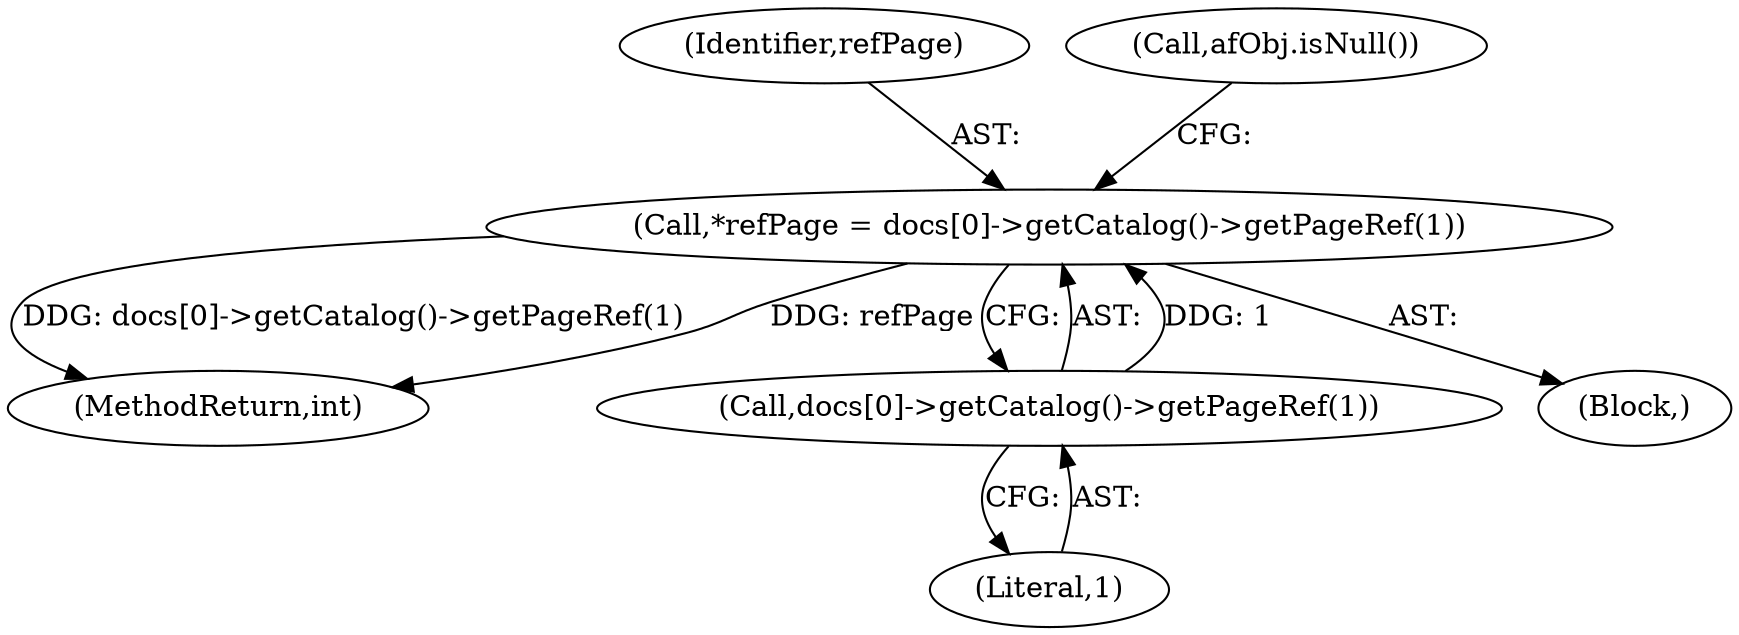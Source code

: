 digraph "0_poppler_5c9b08a875b07853be6c44e43ff5f7f059df666a@pointer" {
"1000346" [label="(Call,*refPage = docs[0]->getCatalog()->getPageRef(1))"];
"1000348" [label="(Call,docs[0]->getCatalog()->getPageRef(1))"];
"1001120" [label="(MethodReturn,int)"];
"1000349" [label="(Literal,1)"];
"1000347" [label="(Identifier,refPage)"];
"1000352" [label="(Call,afObj.isNull())"];
"1000348" [label="(Call,docs[0]->getCatalog()->getPageRef(1))"];
"1000346" [label="(Call,*refPage = docs[0]->getCatalog()->getPageRef(1))"];
"1000328" [label="(Block,)"];
"1000346" -> "1000328"  [label="AST: "];
"1000346" -> "1000348"  [label="CFG: "];
"1000347" -> "1000346"  [label="AST: "];
"1000348" -> "1000346"  [label="AST: "];
"1000352" -> "1000346"  [label="CFG: "];
"1000346" -> "1001120"  [label="DDG: docs[0]->getCatalog()->getPageRef(1)"];
"1000346" -> "1001120"  [label="DDG: refPage"];
"1000348" -> "1000346"  [label="DDG: 1"];
"1000348" -> "1000349"  [label="CFG: "];
"1000349" -> "1000348"  [label="AST: "];
}
